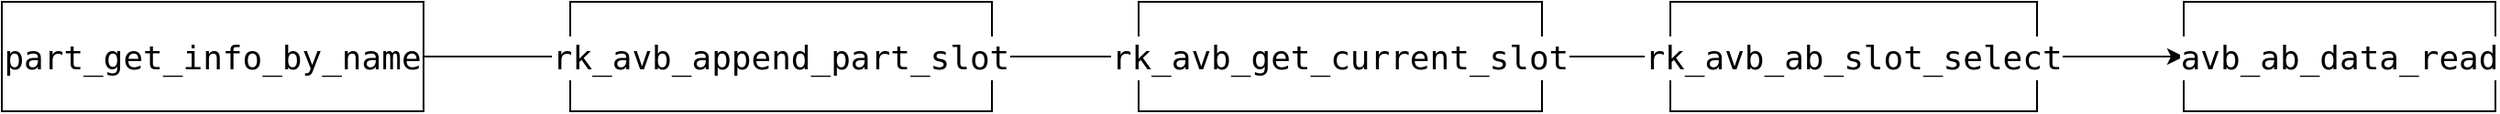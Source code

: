 <mxfile version="14.8.0" type="github">
  <diagram id="0DUNiS1PSIFewmUJW05M" name="Page-1">
    <mxGraphModel dx="1035" dy="533" grid="1" gridSize="10" guides="1" tooltips="1" connect="1" arrows="1" fold="1" page="1" pageScale="1" pageWidth="827" pageHeight="1169" math="0" shadow="0">
      <root>
        <mxCell id="0" />
        <mxCell id="1" parent="0" />
        <mxCell id="B9h5EF74KLerB_Fzpa6o-3" style="edgeStyle=orthogonalEdgeStyle;rounded=0;orthogonalLoop=1;jettySize=auto;html=1;entryX=0;entryY=0.5;entryDx=0;entryDy=0;" edge="1" parent="1" source="B9h5EF74KLerB_Fzpa6o-1" target="B9h5EF74KLerB_Fzpa6o-2">
          <mxGeometry relative="1" as="geometry" />
        </mxCell>
        <mxCell id="B9h5EF74KLerB_Fzpa6o-1" value="&lt;div style=&quot;background-color: rgb(255 , 255 , 255) ; font-family: &amp;#34;droid sans mono&amp;#34; , monospace , monospace , &amp;#34;droid sans fallback&amp;#34; ; font-size: 18px ; line-height: 24px&quot;&gt;part_get_info_by_name&lt;/div&gt;" style="whiteSpace=wrap;html=1;" vertex="1" parent="1">
          <mxGeometry x="60" y="230" width="230" height="60" as="geometry" />
        </mxCell>
        <mxCell id="B9h5EF74KLerB_Fzpa6o-5" style="edgeStyle=orthogonalEdgeStyle;rounded=0;orthogonalLoop=1;jettySize=auto;html=1;entryX=0;entryY=0.5;entryDx=0;entryDy=0;" edge="1" parent="1" source="B9h5EF74KLerB_Fzpa6o-2" target="B9h5EF74KLerB_Fzpa6o-4">
          <mxGeometry relative="1" as="geometry" />
        </mxCell>
        <mxCell id="B9h5EF74KLerB_Fzpa6o-2" value="&lt;div style=&quot;background-color: rgb(255 , 255 , 255) ; font-family: &amp;#34;droid sans mono&amp;#34; , monospace , monospace , &amp;#34;droid sans fallback&amp;#34; ; font-size: 18px ; line-height: 24px&quot;&gt;rk_avb_append_part_slot&lt;/div&gt;" style="whiteSpace=wrap;html=1;" vertex="1" parent="1">
          <mxGeometry x="370" y="230" width="230" height="60" as="geometry" />
        </mxCell>
        <mxCell id="B9h5EF74KLerB_Fzpa6o-8" style="edgeStyle=orthogonalEdgeStyle;rounded=0;orthogonalLoop=1;jettySize=auto;html=1;entryX=0;entryY=0.5;entryDx=0;entryDy=0;" edge="1" parent="1" source="B9h5EF74KLerB_Fzpa6o-4" target="B9h5EF74KLerB_Fzpa6o-6">
          <mxGeometry relative="1" as="geometry" />
        </mxCell>
        <mxCell id="B9h5EF74KLerB_Fzpa6o-4" value="&lt;div style=&quot;background-color: rgb(255 , 255 , 255) ; font-family: &amp;#34;droid sans mono&amp;#34; , monospace , monospace , &amp;#34;droid sans fallback&amp;#34; ; font-size: 18px ; line-height: 24px&quot;&gt;rk_avb_get_current_slot&lt;/div&gt;" style="whiteSpace=wrap;html=1;" vertex="1" parent="1">
          <mxGeometry x="680" y="230" width="220" height="60" as="geometry" />
        </mxCell>
        <mxCell id="B9h5EF74KLerB_Fzpa6o-11" style="edgeStyle=orthogonalEdgeStyle;rounded=0;orthogonalLoop=1;jettySize=auto;html=1;entryX=0;entryY=0.5;entryDx=0;entryDy=0;" edge="1" parent="1" source="B9h5EF74KLerB_Fzpa6o-6" target="B9h5EF74KLerB_Fzpa6o-10">
          <mxGeometry relative="1" as="geometry" />
        </mxCell>
        <mxCell id="B9h5EF74KLerB_Fzpa6o-6" value="&lt;div style=&quot;background-color: rgb(255 , 255 , 255) ; font-family: &amp;#34;droid sans mono&amp;#34; , monospace , monospace , &amp;#34;droid sans fallback&amp;#34; ; font-size: 18px ; line-height: 24px&quot;&gt;rk_avb_ab_slot_select&lt;/div&gt;" style="whiteSpace=wrap;html=1;" vertex="1" parent="1">
          <mxGeometry x="970" y="230" width="200" height="60" as="geometry" />
        </mxCell>
        <mxCell id="B9h5EF74KLerB_Fzpa6o-10" value="&lt;div style=&quot;background-color: rgb(255 , 255 , 255) ; font-family: &amp;#34;droid sans mono&amp;#34; , monospace , monospace , &amp;#34;droid sans fallback&amp;#34; ; font-size: 18px ; line-height: 24px&quot;&gt;avb_ab_data_read&lt;/div&gt;" style="whiteSpace=wrap;html=1;" vertex="1" parent="1">
          <mxGeometry x="1250" y="230" width="170" height="60" as="geometry" />
        </mxCell>
      </root>
    </mxGraphModel>
  </diagram>
</mxfile>

